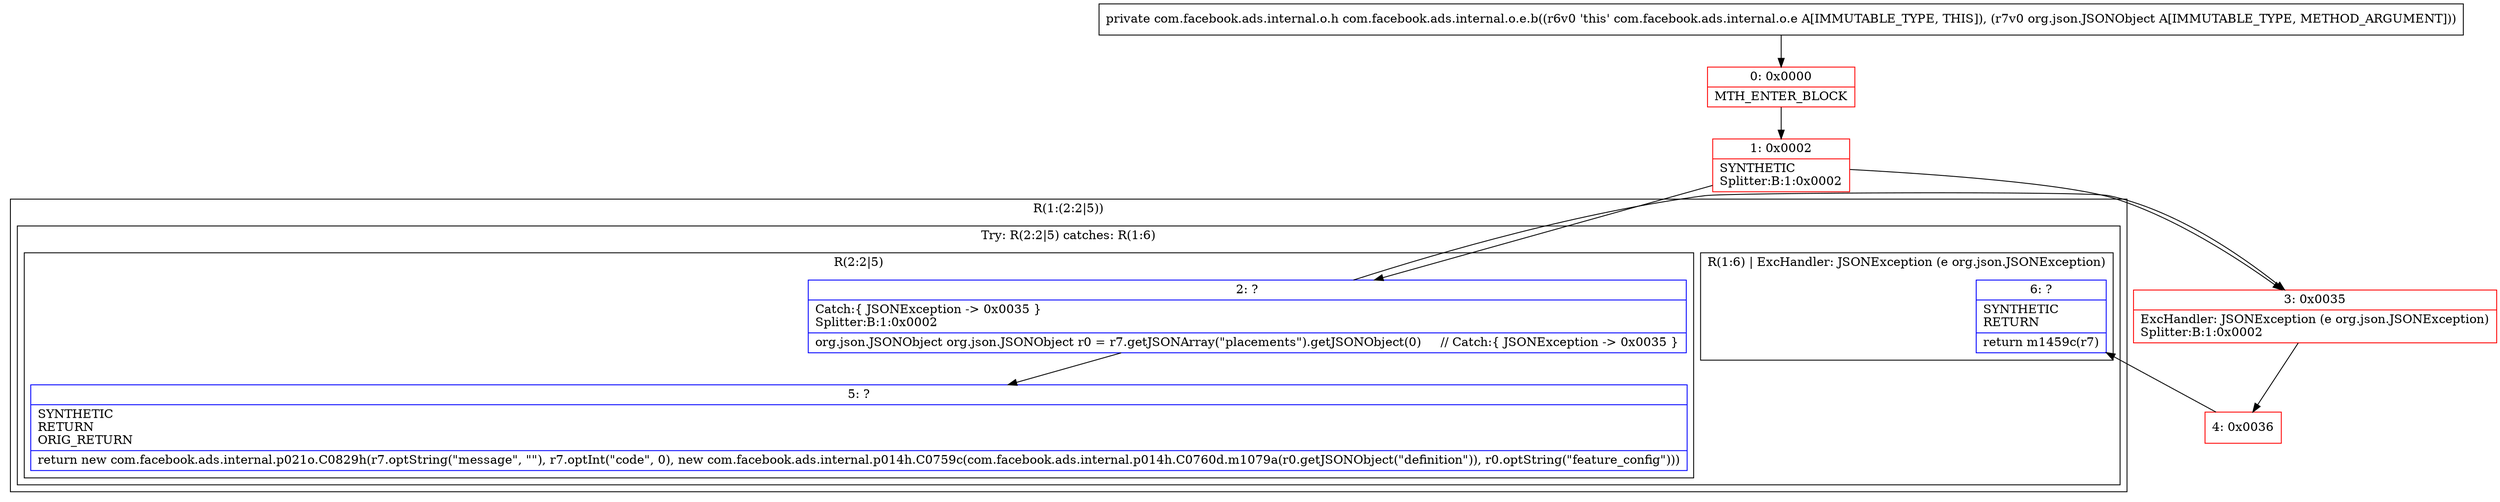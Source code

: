 digraph "CFG forcom.facebook.ads.internal.o.e.b(Lorg\/json\/JSONObject;)Lcom\/facebook\/ads\/internal\/o\/h;" {
subgraph cluster_Region_1656701059 {
label = "R(1:(2:2|5))";
node [shape=record,color=blue];
subgraph cluster_TryCatchRegion_1641925678 {
label = "Try: R(2:2|5) catches: R(1:6)";
node [shape=record,color=blue];
subgraph cluster_Region_433998611 {
label = "R(2:2|5)";
node [shape=record,color=blue];
Node_2 [shape=record,label="{2\:\ ?|Catch:\{ JSONException \-\> 0x0035 \}\lSplitter:B:1:0x0002\l|org.json.JSONObject org.json.JSONObject r0 = r7.getJSONArray(\"placements\").getJSONObject(0)     \/\/ Catch:\{ JSONException \-\> 0x0035 \}\l}"];
Node_5 [shape=record,label="{5\:\ ?|SYNTHETIC\lRETURN\lORIG_RETURN\l|return new com.facebook.ads.internal.p021o.C0829h(r7.optString(\"message\", \"\"), r7.optInt(\"code\", 0), new com.facebook.ads.internal.p014h.C0759c(com.facebook.ads.internal.p014h.C0760d.m1079a(r0.getJSONObject(\"definition\")), r0.optString(\"feature_config\")))\l}"];
}
subgraph cluster_Region_1387029211 {
label = "R(1:6) | ExcHandler: JSONException (e org.json.JSONException)\l";
node [shape=record,color=blue];
Node_6 [shape=record,label="{6\:\ ?|SYNTHETIC\lRETURN\l|return m1459c(r7)\l}"];
}
}
}
subgraph cluster_Region_1387029211 {
label = "R(1:6) | ExcHandler: JSONException (e org.json.JSONException)\l";
node [shape=record,color=blue];
Node_6 [shape=record,label="{6\:\ ?|SYNTHETIC\lRETURN\l|return m1459c(r7)\l}"];
}
Node_0 [shape=record,color=red,label="{0\:\ 0x0000|MTH_ENTER_BLOCK\l}"];
Node_1 [shape=record,color=red,label="{1\:\ 0x0002|SYNTHETIC\lSplitter:B:1:0x0002\l}"];
Node_3 [shape=record,color=red,label="{3\:\ 0x0035|ExcHandler: JSONException (e org.json.JSONException)\lSplitter:B:1:0x0002\l}"];
Node_4 [shape=record,color=red,label="{4\:\ 0x0036}"];
MethodNode[shape=record,label="{private com.facebook.ads.internal.o.h com.facebook.ads.internal.o.e.b((r6v0 'this' com.facebook.ads.internal.o.e A[IMMUTABLE_TYPE, THIS]), (r7v0 org.json.JSONObject A[IMMUTABLE_TYPE, METHOD_ARGUMENT])) }"];
MethodNode -> Node_0;
Node_2 -> Node_3;
Node_2 -> Node_5;
Node_0 -> Node_1;
Node_1 -> Node_2;
Node_1 -> Node_3;
Node_3 -> Node_4;
Node_4 -> Node_6;
}

